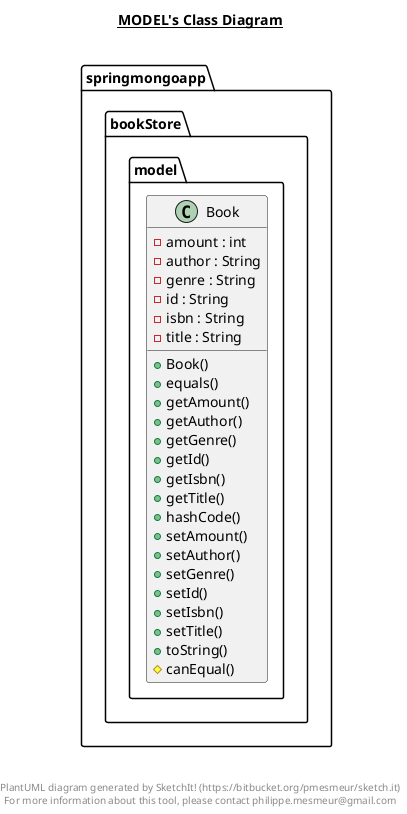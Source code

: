 @startuml

title __MODEL's Class Diagram__\n

  namespace springmongoapp.bookStore {
    namespace model {
      class springmongoapp.bookStore.model.Book {
          - amount : int
          - author : String
          - genre : String
          - id : String
          - isbn : String
          - title : String
          + Book()
          + equals()
          + getAmount()
          + getAuthor()
          + getGenre()
          + getId()
          + getIsbn()
          + getTitle()
          + hashCode()
          + setAmount()
          + setAuthor()
          + setGenre()
          + setId()
          + setIsbn()
          + setTitle()
          + toString()
          # canEqual()
      }
    }
  }
  



right footer


PlantUML diagram generated by SketchIt! (https://bitbucket.org/pmesmeur/sketch.it)
For more information about this tool, please contact philippe.mesmeur@gmail.com
endfooter

@enduml
